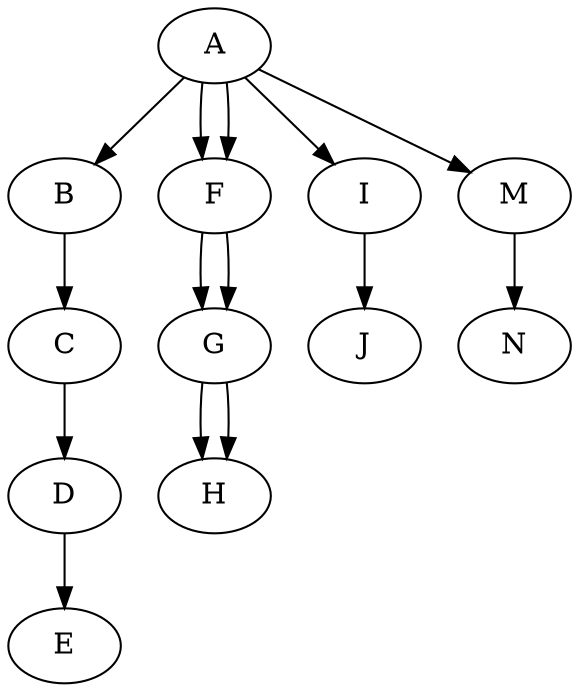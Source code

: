 digraph go_test_repo {
	A -> B -> C -> D -> E;  //1.2.1.1. Function Call
	A -> F -> G -> H; //1.2.1.2. Embedded Expression
	A -> F -> G -> H ; //1.2.2.1. Conditional Statement
	A -> I -> J ;  //1.2.2.1.1. if statement
	A -> M -> N ; //1.2.2.1. Conditional Statement
}